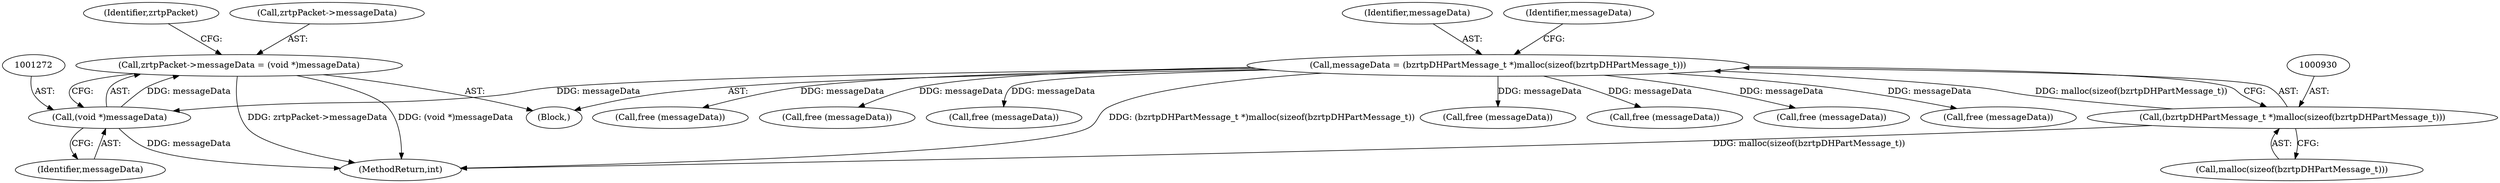 digraph "0_bzrtp_bbb1e6e2f467ee4bd7b9a8c800e4f07343d7d99b@pointer" {
"1001267" [label="(Call,zrtpPacket->messageData = (void *)messageData)"];
"1001271" [label="(Call,(void *)messageData)"];
"1000927" [label="(Call,messageData = (bzrtpDHPartMessage_t *)malloc(sizeof(bzrtpDHPartMessage_t)))"];
"1000929" [label="(Call,(bzrtpDHPartMessage_t *)malloc(sizeof(bzrtpDHPartMessage_t)))"];
"1001212" [label="(Call,free (messageData))"];
"1001044" [label="(Call,free (messageData))"];
"1001119" [label="(Call,free (messageData))"];
"1001138" [label="(Call,free (messageData))"];
"1001273" [label="(Identifier,messageData)"];
"1001276" [label="(Identifier,zrtpPacket)"];
"1000973" [label="(Call,free (messageData))"];
"1001005" [label="(Call,free (messageData))"];
"1001267" [label="(Call,zrtpPacket->messageData = (void *)messageData)"];
"1000928" [label="(Identifier,messageData)"];
"1001268" [label="(Call,zrtpPacket->messageData)"];
"1001271" [label="(Call,(void *)messageData)"];
"1000900" [label="(Block,)"];
"1000931" [label="(Call,malloc(sizeof(bzrtpDHPartMessage_t)))"];
"1000927" [label="(Call,messageData = (bzrtpDHPartMessage_t *)malloc(sizeof(bzrtpDHPartMessage_t)))"];
"1000929" [label="(Call,(bzrtpDHPartMessage_t *)malloc(sizeof(bzrtpDHPartMessage_t)))"];
"1000936" [label="(Identifier,messageData)"];
"1001175" [label="(Call,free (messageData))"];
"1001966" [label="(MethodReturn,int)"];
"1001267" -> "1000900"  [label="AST: "];
"1001267" -> "1001271"  [label="CFG: "];
"1001268" -> "1001267"  [label="AST: "];
"1001271" -> "1001267"  [label="AST: "];
"1001276" -> "1001267"  [label="CFG: "];
"1001267" -> "1001966"  [label="DDG: zrtpPacket->messageData"];
"1001267" -> "1001966"  [label="DDG: (void *)messageData"];
"1001271" -> "1001267"  [label="DDG: messageData"];
"1001271" -> "1001273"  [label="CFG: "];
"1001272" -> "1001271"  [label="AST: "];
"1001273" -> "1001271"  [label="AST: "];
"1001271" -> "1001966"  [label="DDG: messageData"];
"1000927" -> "1001271"  [label="DDG: messageData"];
"1000927" -> "1000900"  [label="AST: "];
"1000927" -> "1000929"  [label="CFG: "];
"1000928" -> "1000927"  [label="AST: "];
"1000929" -> "1000927"  [label="AST: "];
"1000936" -> "1000927"  [label="CFG: "];
"1000927" -> "1001966"  [label="DDG: (bzrtpDHPartMessage_t *)malloc(sizeof(bzrtpDHPartMessage_t))"];
"1000929" -> "1000927"  [label="DDG: malloc(sizeof(bzrtpDHPartMessage_t))"];
"1000927" -> "1000973"  [label="DDG: messageData"];
"1000927" -> "1001005"  [label="DDG: messageData"];
"1000927" -> "1001044"  [label="DDG: messageData"];
"1000927" -> "1001119"  [label="DDG: messageData"];
"1000927" -> "1001138"  [label="DDG: messageData"];
"1000927" -> "1001175"  [label="DDG: messageData"];
"1000927" -> "1001212"  [label="DDG: messageData"];
"1000929" -> "1000931"  [label="CFG: "];
"1000930" -> "1000929"  [label="AST: "];
"1000931" -> "1000929"  [label="AST: "];
"1000929" -> "1001966"  [label="DDG: malloc(sizeof(bzrtpDHPartMessage_t))"];
}
